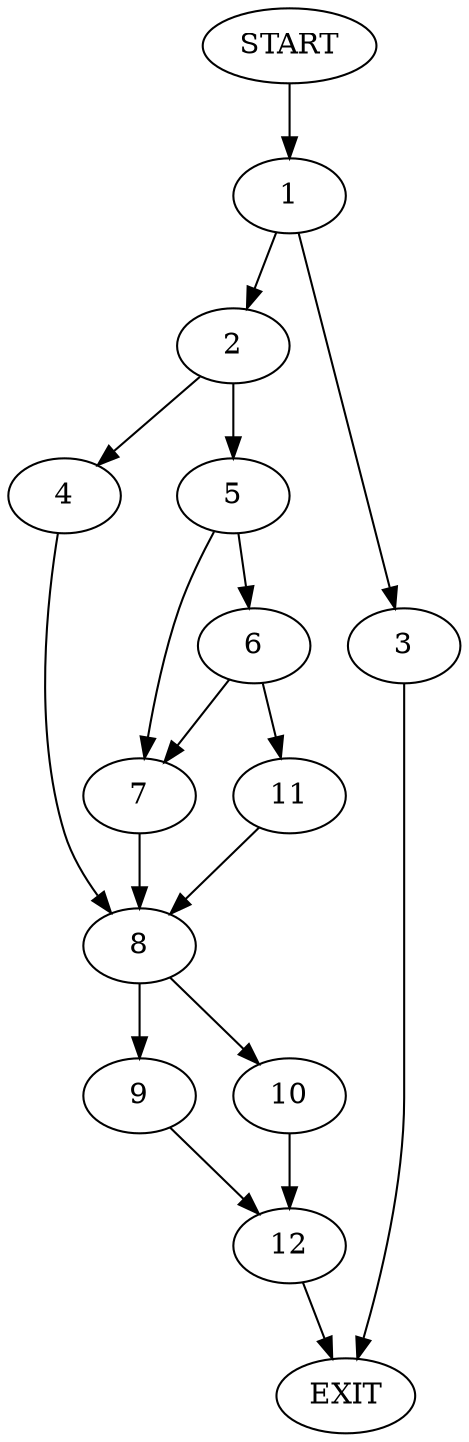 digraph {
0 [label="START"]
13 [label="EXIT"]
0 -> 1
1 -> 2
1 -> 3
2 -> 4
2 -> 5
3 -> 13
5 -> 6
5 -> 7
4 -> 8
8 -> 9
8 -> 10
7 -> 8
6 -> 7
6 -> 11
11 -> 8
9 -> 12
10 -> 12
12 -> 13
}
